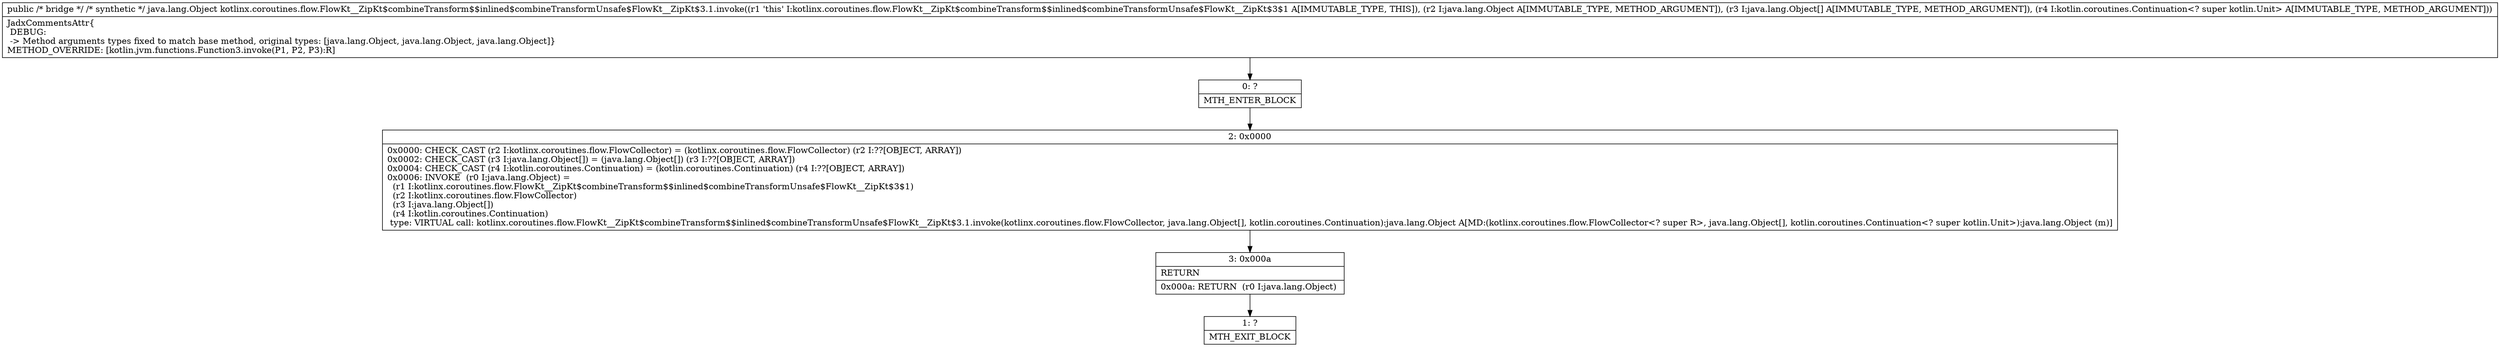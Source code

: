 digraph "CFG forkotlinx.coroutines.flow.FlowKt__ZipKt$combineTransform$$inlined$combineTransformUnsafe$FlowKt__ZipKt$3.1.invoke(Ljava\/lang\/Object;Ljava\/lang\/Object;Ljava\/lang\/Object;)Ljava\/lang\/Object;" {
Node_0 [shape=record,label="{0\:\ ?|MTH_ENTER_BLOCK\l}"];
Node_2 [shape=record,label="{2\:\ 0x0000|0x0000: CHECK_CAST (r2 I:kotlinx.coroutines.flow.FlowCollector) = (kotlinx.coroutines.flow.FlowCollector) (r2 I:??[OBJECT, ARRAY]) \l0x0002: CHECK_CAST (r3 I:java.lang.Object[]) = (java.lang.Object[]) (r3 I:??[OBJECT, ARRAY]) \l0x0004: CHECK_CAST (r4 I:kotlin.coroutines.Continuation) = (kotlin.coroutines.Continuation) (r4 I:??[OBJECT, ARRAY]) \l0x0006: INVOKE  (r0 I:java.lang.Object) = \l  (r1 I:kotlinx.coroutines.flow.FlowKt__ZipKt$combineTransform$$inlined$combineTransformUnsafe$FlowKt__ZipKt$3$1)\l  (r2 I:kotlinx.coroutines.flow.FlowCollector)\l  (r3 I:java.lang.Object[])\l  (r4 I:kotlin.coroutines.Continuation)\l type: VIRTUAL call: kotlinx.coroutines.flow.FlowKt__ZipKt$combineTransform$$inlined$combineTransformUnsafe$FlowKt__ZipKt$3.1.invoke(kotlinx.coroutines.flow.FlowCollector, java.lang.Object[], kotlin.coroutines.Continuation):java.lang.Object A[MD:(kotlinx.coroutines.flow.FlowCollector\<? super R\>, java.lang.Object[], kotlin.coroutines.Continuation\<? super kotlin.Unit\>):java.lang.Object (m)]\l}"];
Node_3 [shape=record,label="{3\:\ 0x000a|RETURN\l|0x000a: RETURN  (r0 I:java.lang.Object) \l}"];
Node_1 [shape=record,label="{1\:\ ?|MTH_EXIT_BLOCK\l}"];
MethodNode[shape=record,label="{public \/* bridge *\/ \/* synthetic *\/ java.lang.Object kotlinx.coroutines.flow.FlowKt__ZipKt$combineTransform$$inlined$combineTransformUnsafe$FlowKt__ZipKt$3.1.invoke((r1 'this' I:kotlinx.coroutines.flow.FlowKt__ZipKt$combineTransform$$inlined$combineTransformUnsafe$FlowKt__ZipKt$3$1 A[IMMUTABLE_TYPE, THIS]), (r2 I:java.lang.Object A[IMMUTABLE_TYPE, METHOD_ARGUMENT]), (r3 I:java.lang.Object[] A[IMMUTABLE_TYPE, METHOD_ARGUMENT]), (r4 I:kotlin.coroutines.Continuation\<? super kotlin.Unit\> A[IMMUTABLE_TYPE, METHOD_ARGUMENT]))  | JadxCommentsAttr\{\l DEBUG: \l \-\> Method arguments types fixed to match base method, original types: [java.lang.Object, java.lang.Object, java.lang.Object]\}\lMETHOD_OVERRIDE: [kotlin.jvm.functions.Function3.invoke(P1, P2, P3):R]\l}"];
MethodNode -> Node_0;Node_0 -> Node_2;
Node_2 -> Node_3;
Node_3 -> Node_1;
}

